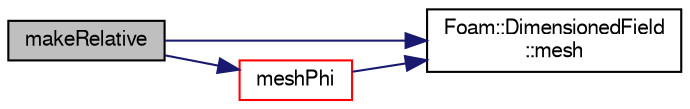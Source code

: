 digraph "makeRelative"
{
  bgcolor="transparent";
  edge [fontname="FreeSans",fontsize="10",labelfontname="FreeSans",labelfontsize="10"];
  node [fontname="FreeSans",fontsize="10",shape=record];
  rankdir="LR";
  Node17500 [label="makeRelative",height=0.2,width=0.4,color="black", fillcolor="grey75", style="filled", fontcolor="black"];
  Node17500 -> Node17501 [color="midnightblue",fontsize="10",style="solid",fontname="FreeSans"];
  Node17501 [label="Foam::DimensionedField\l::mesh",height=0.2,width=0.4,color="black",URL="$a26390.html#a8f1110830348a1448a14ab5e3cf47e3b",tooltip="Return mesh. "];
  Node17500 -> Node17502 [color="midnightblue",fontsize="10",style="solid",fontname="FreeSans"];
  Node17502 [label="meshPhi",height=0.2,width=0.4,color="red",URL="$a21134.html#a4de91c07f95262e698d486b45f6c2fe6"];
  Node17502 -> Node17501 [color="midnightblue",fontsize="10",style="solid",fontname="FreeSans"];
}
